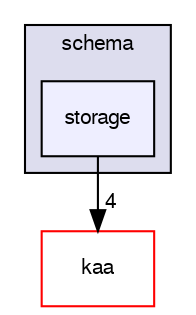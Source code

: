 digraph "/var/lib/jenkins/workspace/kaa_public/client/client-multi/client-cpp/impl/schema/storage" {
  bgcolor=transparent;
  compound=true
  node [ fontsize="10", fontname="FreeSans"];
  edge [ labelfontsize="10", labelfontname="FreeSans"];
  subgraph clusterdir_701505214caf8d1a923836d037adadc7 {
    graph [ bgcolor="#ddddee", pencolor="black", label="schema" fontname="FreeSans", fontsize="10", URL="dir_701505214caf8d1a923836d037adadc7.html"]
  dir_9a79490a44f30d37b11c6526f66c806b [shape=box, label="storage", style="filled", fillcolor="#eeeeff", pencolor="black", URL="dir_9a79490a44f30d37b11c6526f66c806b.html"];
  }
  dir_1ac78b1500c3fd9a977bacb448b54d1a [shape=box label="kaa" color="red" URL="dir_1ac78b1500c3fd9a977bacb448b54d1a.html"];
  dir_9a79490a44f30d37b11c6526f66c806b->dir_1ac78b1500c3fd9a977bacb448b54d1a [headlabel="4", labeldistance=1.5 headhref="dir_000036_000040.html"];
}
